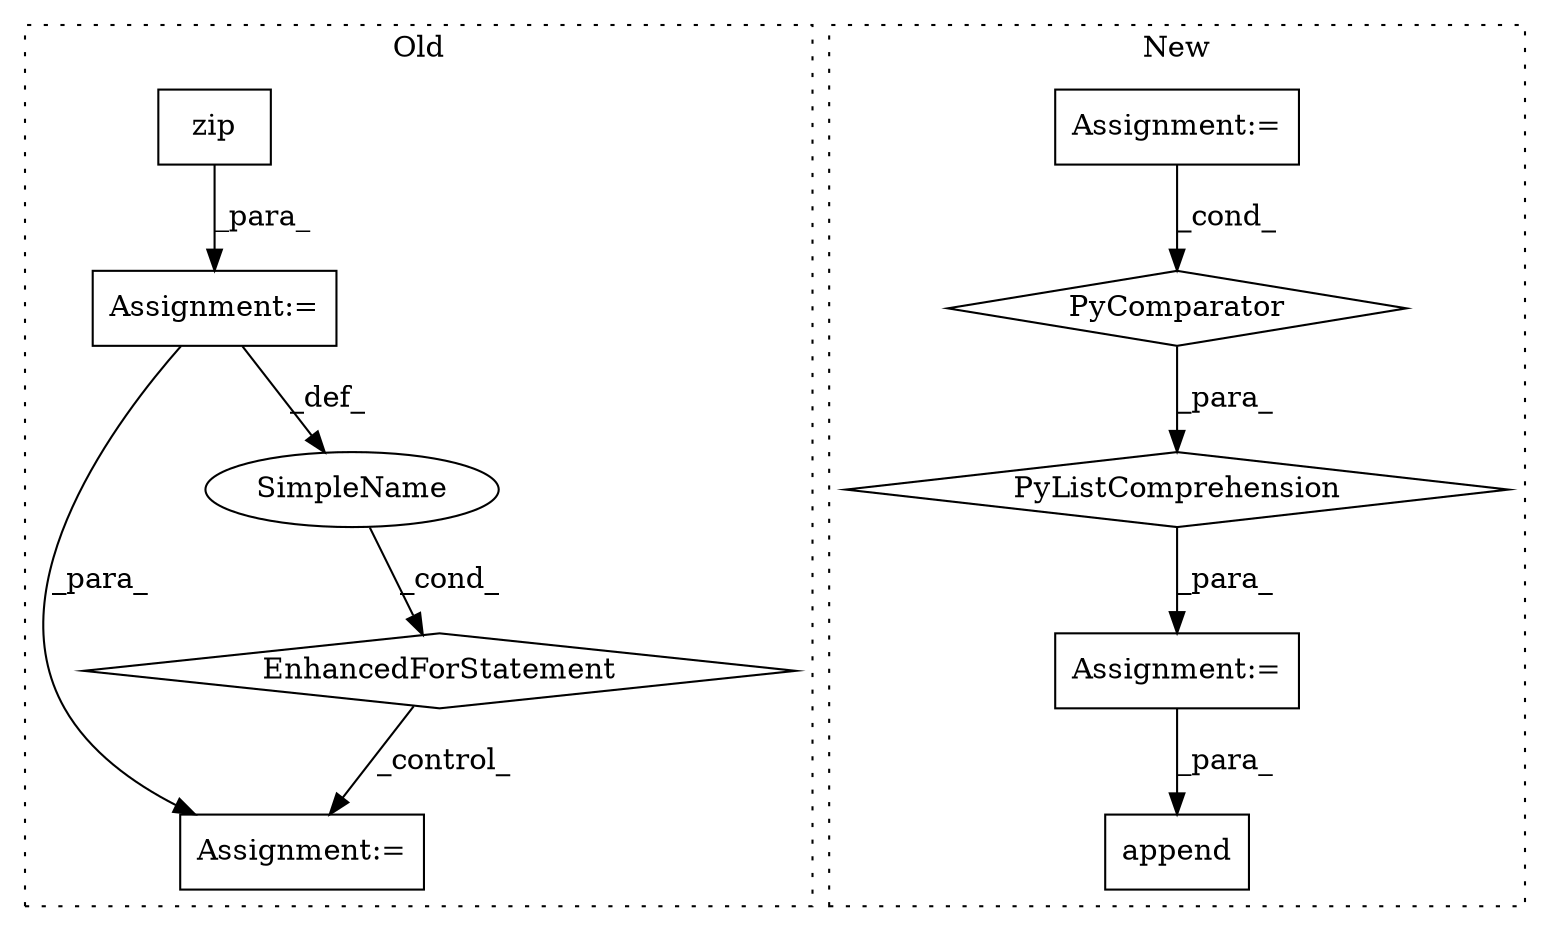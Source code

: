 digraph G {
subgraph cluster0 {
1 [label="zip" a="32" s="9658,9708" l="4,1" shape="box"];
4 [label="Assignment:=" a="7" s="9579,9709" l="70,2" shape="box"];
7 [label="EnhancedForStatement" a="70" s="9579,9709" l="70,2" shape="diamond"];
8 [label="Assignment:=" a="7" s="9836" l="11" shape="box"];
9 [label="SimpleName" a="42" s="9653" l="2" shape="ellipse"];
label = "Old";
style="dotted";
}
subgraph cluster1 {
2 [label="PyComparator" a="113" s="9600" l="19" shape="diamond"];
3 [label="Assignment:=" a="7" s="9600" l="19" shape="box"];
5 [label="PyListComprehension" a="109" s="9523" l="104" shape="diamond"];
6 [label="Assignment:=" a="7" s="9509" l="14" shape="box"];
10 [label="append" a="32" s="9759,9794" l="7,1" shape="box"];
label = "New";
style="dotted";
}
1 -> 4 [label="_para_"];
2 -> 5 [label="_para_"];
3 -> 2 [label="_cond_"];
4 -> 9 [label="_def_"];
4 -> 8 [label="_para_"];
5 -> 6 [label="_para_"];
6 -> 10 [label="_para_"];
7 -> 8 [label="_control_"];
9 -> 7 [label="_cond_"];
}